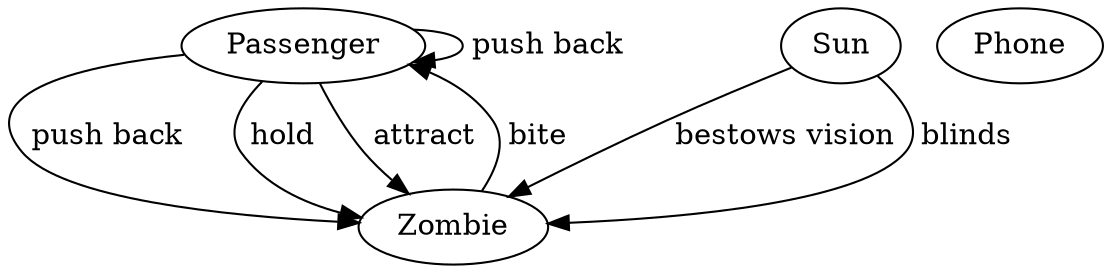 digraph G {
  Passenger
  Zombie
  Sun
  Phone

  // Upon being bitten,
  // passengers turn into zombies after 5s.
  Zombie -> Passenger [label=" bite "]

  // Passengers have close-range attacks:
  // bats, fists, shields.
  //
  // When used, zombies are shoved back.
  // (And disabled?)
  Passenger -> Zombie [label=" push back "]
  Passenger -> Zombie [label=" hold "]

  // But only if Sun bestows vision,
  // And zombie is within line of sight.
  Passenger -> Zombie [label=" attract "]

  // Passengers can also push back each other.
  // This is a form of sacrifice.
  Passenger -> Passenger [label=" push back "]

  // With sunlight, zombies can see passengers.
  Sun -> Zombie [label=" bestows vision "]

  // Without sunlight, zombies can't see passengers.
  Sun -> Zombie [label=" blinds "]
}
